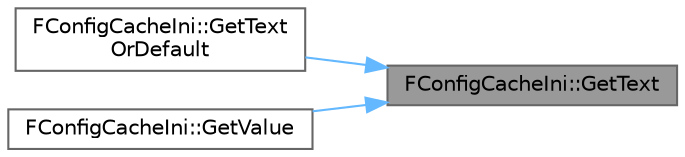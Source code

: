 digraph "FConfigCacheIni::GetText"
{
 // INTERACTIVE_SVG=YES
 // LATEX_PDF_SIZE
  bgcolor="transparent";
  edge [fontname=Helvetica,fontsize=10,labelfontname=Helvetica,labelfontsize=10];
  node [fontname=Helvetica,fontsize=10,shape=box,height=0.2,width=0.4];
  rankdir="RL";
  Node1 [id="Node000001",label="FConfigCacheIni::GetText",height=0.2,width=0.4,color="gray40", fillcolor="grey60", style="filled", fontcolor="black",tooltip=" "];
  Node1 -> Node2 [id="edge1_Node000001_Node000002",dir="back",color="steelblue1",style="solid",tooltip=" "];
  Node2 [id="Node000002",label="FConfigCacheIni::GetText\lOrDefault",height=0.2,width=0.4,color="grey40", fillcolor="white", style="filled",URL="$d0/d87/classFConfigCacheIni.html#a2f0eac1ba80772a7e51affb8007eb3c5",tooltip=" "];
  Node1 -> Node3 [id="edge2_Node000001_Node000003",dir="back",color="steelblue1",style="solid",tooltip=" "];
  Node3 [id="Node000003",label="FConfigCacheIni::GetValue",height=0.2,width=0.4,color="grey40", fillcolor="white", style="filled",URL="$d0/d87/classFConfigCacheIni.html#a2ba7cda444638f493289f8943c1180d5",tooltip=" "];
}
